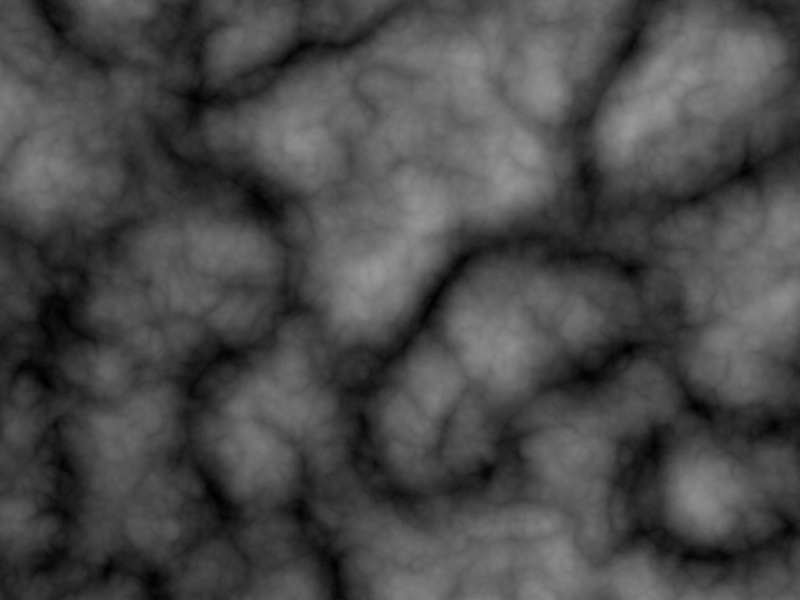 global_settings { assumed_gamma 1 }

camera {
   orthographic
   location <0, 0, -1>
   look_at <0, 0, 0>
   right  x*image_width/image_height
}

#declare DT_AO     = 1;  // the ambient occlusion map
#declare DT_Normal = 2;  // the normal render map
#declare DT_Mult   = 3;  // the multiplied AO*Normal map

//#declare Display_Type = DT_AO;
//#declare Display_Type = DT_Normal;
#declare Display_Type = DT_Mult;

#declare p1 = pigment {
  granite
   translate -0.5
}
#declare p2 = pigment {
   granite
   translate -0.5
}

#declare fp1 = function { pigment { p1 } };
#declare fp2 = function { pigment { p2 } };

#declare RED = pigment {
   function { fp1(x,y,z).red * fp2(x,y,z).red }
   color_map { [0 rgb 0][1 rgb <1,0,0>] }
}

#declare GREEN = pigment {
   function { fp1(x,y,z).green * fp2(x,y,z).green }
   color_map { [0 rgb 0][1 rgb <0,1,0>] }
}

#declare BLUE = pigment {
   function { fp1(x,y,z).blue * fp2(x,y,z).blue }
   color_map { [0 rgb 0][1 rgb <0,0,1>] }
}

#declare p3 = pigment {
   average
   pigment_map {
      [1 RED]
      [1 GREEN]
      [1 BLUE]
   }
}

plane { z, 0
   hollow
   #switch (Display_Type)
      #case (DT_AO)
         pigment { p1 }
         finish { ambient 1 diffuse 0 }
         #break
      #case (DT_Normal)
         pigment { p2 }
         finish { ambient 1 diffuse 0 }
         #break
      #case (DT_Mult)
         pigment { p3 }
         finish { ambient 3 diffuse 0 }
         #break
   #end
}